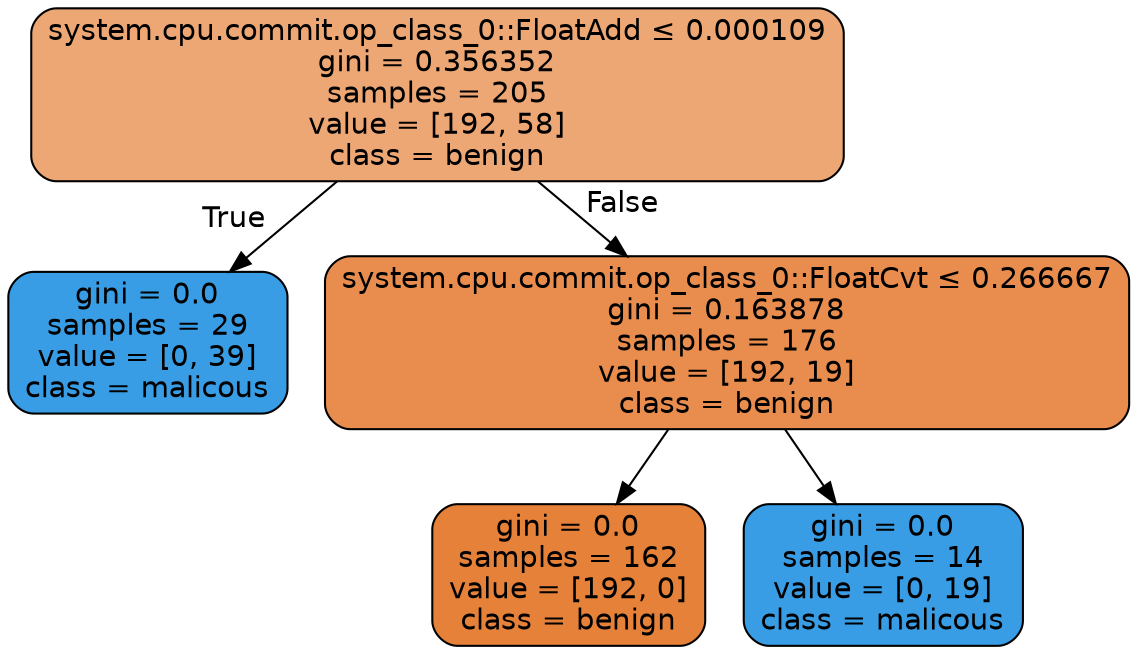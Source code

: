 digraph Tree {
node [shape=box, style="filled, rounded", color="black", fontname=helvetica] ;
edge [fontname=helvetica] ;
0 [label=<system.cpu.commit.op_class_0::FloatAdd &le; 0.000109<br/>gini = 0.356352<br/>samples = 205<br/>value = [192, 58]<br/>class = benign>, fillcolor="#eda775"] ;
1 [label=<gini = 0.0<br/>samples = 29<br/>value = [0, 39]<br/>class = malicous>, fillcolor="#399de5"] ;
0 -> 1 [labeldistance=2.5, labelangle=45, headlabel="True"] ;
2 [label=<system.cpu.commit.op_class_0::FloatCvt &le; 0.266667<br/>gini = 0.163878<br/>samples = 176<br/>value = [192, 19]<br/>class = benign>, fillcolor="#e88d4d"] ;
0 -> 2 [labeldistance=2.5, labelangle=-45, headlabel="False"] ;
3 [label=<gini = 0.0<br/>samples = 162<br/>value = [192, 0]<br/>class = benign>, fillcolor="#e58139"] ;
2 -> 3 ;
4 [label=<gini = 0.0<br/>samples = 14<br/>value = [0, 19]<br/>class = malicous>, fillcolor="#399de5"] ;
2 -> 4 ;
}

